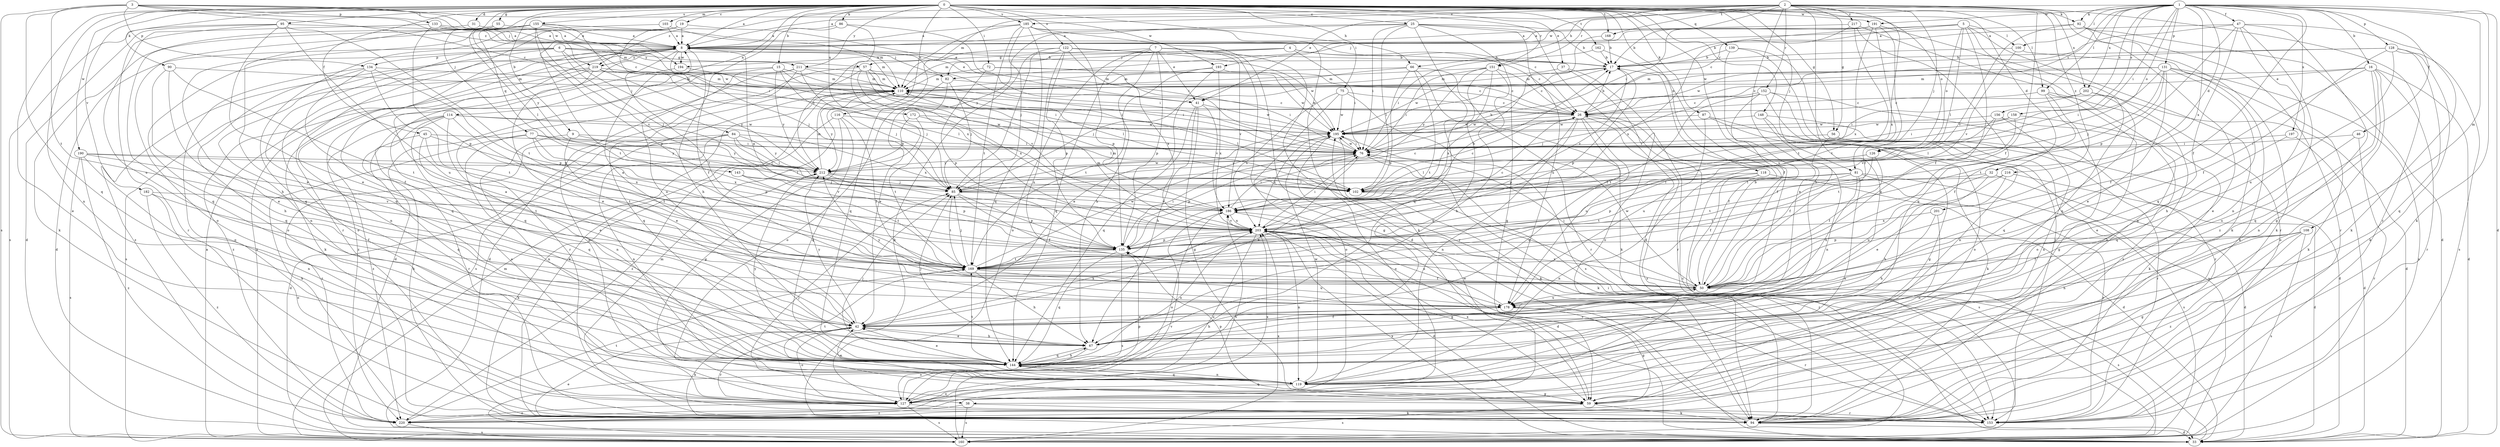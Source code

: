 strict digraph  {
0;
1;
2;
3;
4;
5;
6;
7;
8;
9;
15;
16;
17;
19;
25;
26;
31;
32;
33;
37;
38;
41;
42;
45;
46;
47;
50;
55;
56;
57;
59;
66;
67;
72;
75;
76;
77;
81;
82;
84;
85;
86;
87;
90;
92;
94;
95;
99;
100;
102;
103;
108;
110;
114;
116;
118;
119;
122;
126;
127;
128;
131;
133;
134;
135;
139;
143;
144;
148;
151;
152;
153;
155;
156;
158;
160;
162;
168;
169;
172;
178;
182;
185;
186;
190;
191;
193;
194;
195;
197;
201;
202;
203;
211;
212;
216;
217;
219;
220;
0 -> 8  [label=a];
0 -> 9  [label=b];
0 -> 15  [label=b];
0 -> 19  [label=c];
0 -> 25  [label=c];
0 -> 31  [label=d];
0 -> 32  [label=d];
0 -> 37  [label=e];
0 -> 38  [label=e];
0 -> 45  [label=f];
0 -> 55  [label=g];
0 -> 56  [label=g];
0 -> 66  [label=h];
0 -> 72  [label=i];
0 -> 75  [label=i];
0 -> 77  [label=j];
0 -> 81  [label=j];
0 -> 86  [label=k];
0 -> 87  [label=k];
0 -> 90  [label=k];
0 -> 92  [label=k];
0 -> 95  [label=l];
0 -> 99  [label=l];
0 -> 103  [label=m];
0 -> 114  [label=n];
0 -> 116  [label=n];
0 -> 118  [label=n];
0 -> 119  [label=n];
0 -> 122  [label=o];
0 -> 126  [label=o];
0 -> 139  [label=q];
0 -> 143  [label=q];
0 -> 148  [label=r];
0 -> 151  [label=r];
0 -> 155  [label=s];
0 -> 162  [label=t];
0 -> 168  [label=t];
0 -> 172  [label=u];
0 -> 178  [label=u];
0 -> 182  [label=v];
0 -> 185  [label=v];
0 -> 190  [label=w];
0 -> 191  [label=w];
0 -> 211  [label=y];
1 -> 16  [label=b];
1 -> 26  [label=c];
1 -> 32  [label=d];
1 -> 33  [label=d];
1 -> 46  [label=f];
1 -> 47  [label=f];
1 -> 50  [label=f];
1 -> 76  [label=i];
1 -> 92  [label=k];
1 -> 94  [label=k];
1 -> 99  [label=l];
1 -> 100  [label=l];
1 -> 108  [label=m];
1 -> 126  [label=o];
1 -> 128  [label=p];
1 -> 131  [label=p];
1 -> 156  [label=s];
1 -> 158  [label=s];
1 -> 191  [label=w];
1 -> 193  [label=w];
1 -> 197  [label=x];
1 -> 201  [label=x];
1 -> 202  [label=x];
2 -> 8  [label=a];
2 -> 38  [label=e];
2 -> 41  [label=e];
2 -> 50  [label=f];
2 -> 56  [label=g];
2 -> 66  [label=h];
2 -> 67  [label=h];
2 -> 76  [label=i];
2 -> 81  [label=j];
2 -> 110  [label=m];
2 -> 144  [label=q];
2 -> 151  [label=r];
2 -> 152  [label=r];
2 -> 153  [label=r];
2 -> 168  [label=t];
2 -> 185  [label=v];
2 -> 202  [label=x];
2 -> 203  [label=x];
2 -> 216  [label=z];
2 -> 217  [label=z];
2 -> 219  [label=z];
3 -> 26  [label=c];
3 -> 82  [label=j];
3 -> 133  [label=p];
3 -> 134  [label=p];
3 -> 144  [label=q];
3 -> 160  [label=s];
3 -> 169  [label=t];
3 -> 193  [label=w];
3 -> 194  [label=w];
3 -> 219  [label=z];
4 -> 17  [label=b];
4 -> 26  [label=c];
4 -> 76  [label=i];
4 -> 82  [label=j];
4 -> 110  [label=m];
4 -> 194  [label=w];
5 -> 17  [label=b];
5 -> 26  [label=c];
5 -> 50  [label=f];
5 -> 82  [label=j];
5 -> 94  [label=k];
5 -> 100  [label=l];
5 -> 102  [label=l];
5 -> 119  [label=n];
5 -> 126  [label=o];
6 -> 33  [label=d];
6 -> 57  [label=g];
6 -> 82  [label=j];
6 -> 84  [label=j];
6 -> 85  [label=j];
6 -> 119  [label=n];
6 -> 127  [label=o];
6 -> 134  [label=p];
6 -> 211  [label=y];
7 -> 41  [label=e];
7 -> 57  [label=g];
7 -> 59  [label=g];
7 -> 67  [label=h];
7 -> 127  [label=o];
7 -> 135  [label=p];
7 -> 144  [label=q];
7 -> 153  [label=r];
7 -> 186  [label=v];
8 -> 17  [label=b];
8 -> 41  [label=e];
8 -> 50  [label=f];
8 -> 76  [label=i];
8 -> 85  [label=j];
8 -> 110  [label=m];
8 -> 119  [label=n];
8 -> 127  [label=o];
8 -> 144  [label=q];
8 -> 160  [label=s];
8 -> 169  [label=t];
8 -> 194  [label=w];
8 -> 219  [label=z];
8 -> 220  [label=z];
9 -> 76  [label=i];
9 -> 119  [label=n];
9 -> 169  [label=t];
9 -> 212  [label=y];
15 -> 76  [label=i];
15 -> 85  [label=j];
15 -> 110  [label=m];
15 -> 178  [label=u];
15 -> 212  [label=y];
15 -> 220  [label=z];
16 -> 33  [label=d];
16 -> 41  [label=e];
16 -> 50  [label=f];
16 -> 110  [label=m];
16 -> 119  [label=n];
16 -> 127  [label=o];
16 -> 144  [label=q];
16 -> 153  [label=r];
17 -> 110  [label=m];
17 -> 135  [label=p];
17 -> 186  [label=v];
17 -> 195  [label=w];
19 -> 8  [label=a];
19 -> 41  [label=e];
19 -> 76  [label=i];
19 -> 135  [label=p];
19 -> 144  [label=q];
19 -> 153  [label=r];
25 -> 8  [label=a];
25 -> 17  [label=b];
25 -> 33  [label=d];
25 -> 59  [label=g];
25 -> 76  [label=i];
25 -> 102  [label=l];
25 -> 144  [label=q];
25 -> 178  [label=u];
25 -> 212  [label=y];
26 -> 17  [label=b];
26 -> 50  [label=f];
26 -> 119  [label=n];
26 -> 135  [label=p];
26 -> 144  [label=q];
26 -> 160  [label=s];
26 -> 178  [label=u];
26 -> 195  [label=w];
31 -> 8  [label=a];
31 -> 42  [label=e];
32 -> 33  [label=d];
32 -> 67  [label=h];
32 -> 102  [label=l];
32 -> 169  [label=t];
33 -> 26  [label=c];
33 -> 42  [label=e];
33 -> 203  [label=x];
37 -> 110  [label=m];
37 -> 127  [label=o];
37 -> 153  [label=r];
38 -> 94  [label=k];
38 -> 160  [label=s];
38 -> 220  [label=z];
41 -> 59  [label=g];
41 -> 67  [label=h];
41 -> 144  [label=q];
41 -> 186  [label=v];
41 -> 195  [label=w];
42 -> 8  [label=a];
42 -> 67  [label=h];
42 -> 94  [label=k];
42 -> 127  [label=o];
42 -> 153  [label=r];
42 -> 203  [label=x];
42 -> 212  [label=y];
45 -> 42  [label=e];
45 -> 76  [label=i];
45 -> 144  [label=q];
45 -> 169  [label=t];
45 -> 203  [label=x];
46 -> 76  [label=i];
46 -> 153  [label=r];
46 -> 178  [label=u];
47 -> 8  [label=a];
47 -> 59  [label=g];
47 -> 94  [label=k];
47 -> 119  [label=n];
47 -> 135  [label=p];
47 -> 144  [label=q];
47 -> 195  [label=w];
47 -> 220  [label=z];
50 -> 8  [label=a];
50 -> 17  [label=b];
50 -> 76  [label=i];
50 -> 160  [label=s];
50 -> 178  [label=u];
50 -> 195  [label=w];
50 -> 203  [label=x];
55 -> 8  [label=a];
55 -> 102  [label=l];
55 -> 144  [label=q];
55 -> 212  [label=y];
56 -> 50  [label=f];
56 -> 76  [label=i];
56 -> 153  [label=r];
57 -> 26  [label=c];
57 -> 33  [label=d];
57 -> 102  [label=l];
57 -> 110  [label=m];
57 -> 144  [label=q];
57 -> 186  [label=v];
57 -> 203  [label=x];
59 -> 85  [label=j];
59 -> 94  [label=k];
59 -> 135  [label=p];
59 -> 144  [label=q];
59 -> 160  [label=s];
59 -> 203  [label=x];
66 -> 85  [label=j];
66 -> 94  [label=k];
66 -> 110  [label=m];
66 -> 135  [label=p];
66 -> 153  [label=r];
66 -> 169  [label=t];
67 -> 42  [label=e];
67 -> 50  [label=f];
67 -> 85  [label=j];
67 -> 127  [label=o];
67 -> 144  [label=q];
72 -> 76  [label=i];
72 -> 110  [label=m];
72 -> 135  [label=p];
72 -> 195  [label=w];
75 -> 26  [label=c];
75 -> 127  [label=o];
75 -> 160  [label=s];
75 -> 195  [label=w];
75 -> 203  [label=x];
76 -> 17  [label=b];
76 -> 42  [label=e];
76 -> 94  [label=k];
76 -> 135  [label=p];
76 -> 195  [label=w];
76 -> 212  [label=y];
77 -> 76  [label=i];
77 -> 94  [label=k];
77 -> 135  [label=p];
77 -> 144  [label=q];
77 -> 203  [label=x];
77 -> 212  [label=y];
81 -> 102  [label=l];
81 -> 119  [label=n];
81 -> 135  [label=p];
81 -> 153  [label=r];
81 -> 160  [label=s];
81 -> 169  [label=t];
81 -> 178  [label=u];
82 -> 26  [label=c];
82 -> 42  [label=e];
82 -> 85  [label=j];
82 -> 127  [label=o];
84 -> 33  [label=d];
84 -> 76  [label=i];
84 -> 85  [label=j];
84 -> 102  [label=l];
84 -> 119  [label=n];
84 -> 212  [label=y];
84 -> 220  [label=z];
85 -> 26  [label=c];
85 -> 50  [label=f];
85 -> 135  [label=p];
85 -> 169  [label=t];
85 -> 186  [label=v];
85 -> 195  [label=w];
86 -> 8  [label=a];
86 -> 67  [label=h];
86 -> 76  [label=i];
86 -> 203  [label=x];
87 -> 94  [label=k];
87 -> 160  [label=s];
87 -> 178  [label=u];
87 -> 195  [label=w];
90 -> 42  [label=e];
90 -> 67  [label=h];
90 -> 110  [label=m];
90 -> 169  [label=t];
92 -> 8  [label=a];
92 -> 33  [label=d];
92 -> 94  [label=k];
92 -> 153  [label=r];
92 -> 186  [label=v];
94 -> 33  [label=d];
94 -> 76  [label=i];
94 -> 186  [label=v];
95 -> 8  [label=a];
95 -> 33  [label=d];
95 -> 42  [label=e];
95 -> 153  [label=r];
95 -> 160  [label=s];
95 -> 169  [label=t];
95 -> 178  [label=u];
99 -> 26  [label=c];
99 -> 50  [label=f];
99 -> 59  [label=g];
99 -> 127  [label=o];
99 -> 220  [label=z];
100 -> 17  [label=b];
100 -> 94  [label=k];
100 -> 186  [label=v];
102 -> 26  [label=c];
102 -> 153  [label=r];
103 -> 8  [label=a];
103 -> 110  [label=m];
103 -> 144  [label=q];
108 -> 50  [label=f];
108 -> 59  [label=g];
108 -> 67  [label=h];
108 -> 135  [label=p];
108 -> 160  [label=s];
108 -> 220  [label=z];
110 -> 26  [label=c];
110 -> 94  [label=k];
110 -> 102  [label=l];
110 -> 160  [label=s];
110 -> 212  [label=y];
114 -> 42  [label=e];
114 -> 94  [label=k];
114 -> 119  [label=n];
114 -> 127  [label=o];
114 -> 153  [label=r];
114 -> 195  [label=w];
114 -> 203  [label=x];
114 -> 220  [label=z];
116 -> 50  [label=f];
116 -> 59  [label=g];
116 -> 144  [label=q];
116 -> 195  [label=w];
116 -> 220  [label=z];
118 -> 33  [label=d];
118 -> 50  [label=f];
118 -> 85  [label=j];
118 -> 119  [label=n];
118 -> 160  [label=s];
119 -> 42  [label=e];
119 -> 59  [label=g];
119 -> 127  [label=o];
119 -> 144  [label=q];
119 -> 169  [label=t];
119 -> 195  [label=w];
122 -> 17  [label=b];
122 -> 85  [label=j];
122 -> 94  [label=k];
122 -> 135  [label=p];
122 -> 144  [label=q];
122 -> 178  [label=u];
122 -> 195  [label=w];
122 -> 203  [label=x];
126 -> 50  [label=f];
126 -> 102  [label=l];
126 -> 169  [label=t];
126 -> 212  [label=y];
127 -> 135  [label=p];
127 -> 153  [label=r];
127 -> 160  [label=s];
127 -> 203  [label=x];
127 -> 220  [label=z];
128 -> 17  [label=b];
128 -> 50  [label=f];
128 -> 94  [label=k];
128 -> 144  [label=q];
128 -> 160  [label=s];
128 -> 178  [label=u];
128 -> 195  [label=w];
131 -> 26  [label=c];
131 -> 42  [label=e];
131 -> 67  [label=h];
131 -> 76  [label=i];
131 -> 85  [label=j];
131 -> 94  [label=k];
131 -> 110  [label=m];
131 -> 160  [label=s];
131 -> 169  [label=t];
133 -> 8  [label=a];
133 -> 26  [label=c];
133 -> 110  [label=m];
133 -> 135  [label=p];
133 -> 178  [label=u];
134 -> 50  [label=f];
134 -> 110  [label=m];
134 -> 127  [label=o];
134 -> 135  [label=p];
134 -> 144  [label=q];
134 -> 169  [label=t];
135 -> 76  [label=i];
135 -> 144  [label=q];
135 -> 160  [label=s];
135 -> 169  [label=t];
139 -> 17  [label=b];
139 -> 42  [label=e];
139 -> 94  [label=k];
139 -> 153  [label=r];
143 -> 85  [label=j];
143 -> 169  [label=t];
143 -> 186  [label=v];
144 -> 42  [label=e];
144 -> 67  [label=h];
144 -> 85  [label=j];
144 -> 119  [label=n];
144 -> 169  [label=t];
144 -> 203  [label=x];
144 -> 212  [label=y];
148 -> 33  [label=d];
148 -> 59  [label=g];
148 -> 119  [label=n];
148 -> 195  [label=w];
151 -> 26  [label=c];
151 -> 67  [label=h];
151 -> 76  [label=i];
151 -> 110  [label=m];
151 -> 144  [label=q];
151 -> 203  [label=x];
151 -> 212  [label=y];
152 -> 26  [label=c];
152 -> 50  [label=f];
152 -> 85  [label=j];
152 -> 119  [label=n];
152 -> 127  [label=o];
152 -> 153  [label=r];
152 -> 169  [label=t];
153 -> 110  [label=m];
155 -> 8  [label=a];
155 -> 26  [label=c];
155 -> 67  [label=h];
155 -> 94  [label=k];
155 -> 127  [label=o];
155 -> 169  [label=t];
155 -> 186  [label=v];
155 -> 195  [label=w];
156 -> 102  [label=l];
156 -> 119  [label=n];
156 -> 144  [label=q];
156 -> 186  [label=v];
156 -> 195  [label=w];
158 -> 76  [label=i];
158 -> 94  [label=k];
158 -> 169  [label=t];
158 -> 195  [label=w];
160 -> 8  [label=a];
160 -> 110  [label=m];
160 -> 186  [label=v];
160 -> 203  [label=x];
162 -> 17  [label=b];
162 -> 50  [label=f];
162 -> 76  [label=i];
168 -> 17  [label=b];
168 -> 186  [label=v];
169 -> 50  [label=f];
169 -> 67  [label=h];
169 -> 85  [label=j];
169 -> 178  [label=u];
169 -> 195  [label=w];
172 -> 102  [label=l];
172 -> 169  [label=t];
172 -> 195  [label=w];
172 -> 212  [label=y];
178 -> 42  [label=e];
178 -> 59  [label=g];
178 -> 67  [label=h];
178 -> 153  [label=r];
178 -> 203  [label=x];
178 -> 212  [label=y];
182 -> 50  [label=f];
182 -> 127  [label=o];
182 -> 186  [label=v];
182 -> 220  [label=z];
185 -> 8  [label=a];
185 -> 33  [label=d];
185 -> 85  [label=j];
185 -> 94  [label=k];
185 -> 135  [label=p];
185 -> 144  [label=q];
185 -> 169  [label=t];
185 -> 212  [label=y];
186 -> 17  [label=b];
186 -> 33  [label=d];
186 -> 76  [label=i];
186 -> 110  [label=m];
186 -> 127  [label=o];
186 -> 203  [label=x];
190 -> 102  [label=l];
190 -> 119  [label=n];
190 -> 160  [label=s];
190 -> 169  [label=t];
190 -> 212  [label=y];
190 -> 220  [label=z];
191 -> 8  [label=a];
191 -> 17  [label=b];
191 -> 50  [label=f];
191 -> 153  [label=r];
191 -> 169  [label=t];
191 -> 203  [label=x];
193 -> 42  [label=e];
193 -> 110  [label=m];
193 -> 169  [label=t];
193 -> 195  [label=w];
193 -> 203  [label=x];
194 -> 76  [label=i];
194 -> 144  [label=q];
195 -> 76  [label=i];
195 -> 94  [label=k];
195 -> 127  [label=o];
195 -> 203  [label=x];
197 -> 33  [label=d];
197 -> 42  [label=e];
197 -> 76  [label=i];
201 -> 67  [label=h];
201 -> 119  [label=n];
201 -> 203  [label=x];
202 -> 26  [label=c];
202 -> 33  [label=d];
202 -> 76  [label=i];
202 -> 144  [label=q];
203 -> 8  [label=a];
203 -> 26  [label=c];
203 -> 33  [label=d];
203 -> 59  [label=g];
203 -> 76  [label=i];
203 -> 110  [label=m];
203 -> 119  [label=n];
203 -> 127  [label=o];
203 -> 135  [label=p];
203 -> 186  [label=v];
211 -> 33  [label=d];
211 -> 76  [label=i];
211 -> 85  [label=j];
211 -> 110  [label=m];
211 -> 127  [label=o];
211 -> 153  [label=r];
212 -> 85  [label=j];
212 -> 94  [label=k];
212 -> 102  [label=l];
212 -> 110  [label=m];
212 -> 135  [label=p];
216 -> 33  [label=d];
216 -> 42  [label=e];
216 -> 102  [label=l];
216 -> 178  [label=u];
217 -> 8  [label=a];
217 -> 59  [label=g];
217 -> 144  [label=q];
217 -> 169  [label=t];
217 -> 203  [label=x];
219 -> 42  [label=e];
219 -> 94  [label=k];
219 -> 102  [label=l];
219 -> 110  [label=m];
219 -> 160  [label=s];
219 -> 212  [label=y];
219 -> 220  [label=z];
220 -> 160  [label=s];
220 -> 169  [label=t];
220 -> 186  [label=v];
220 -> 195  [label=w];
}
